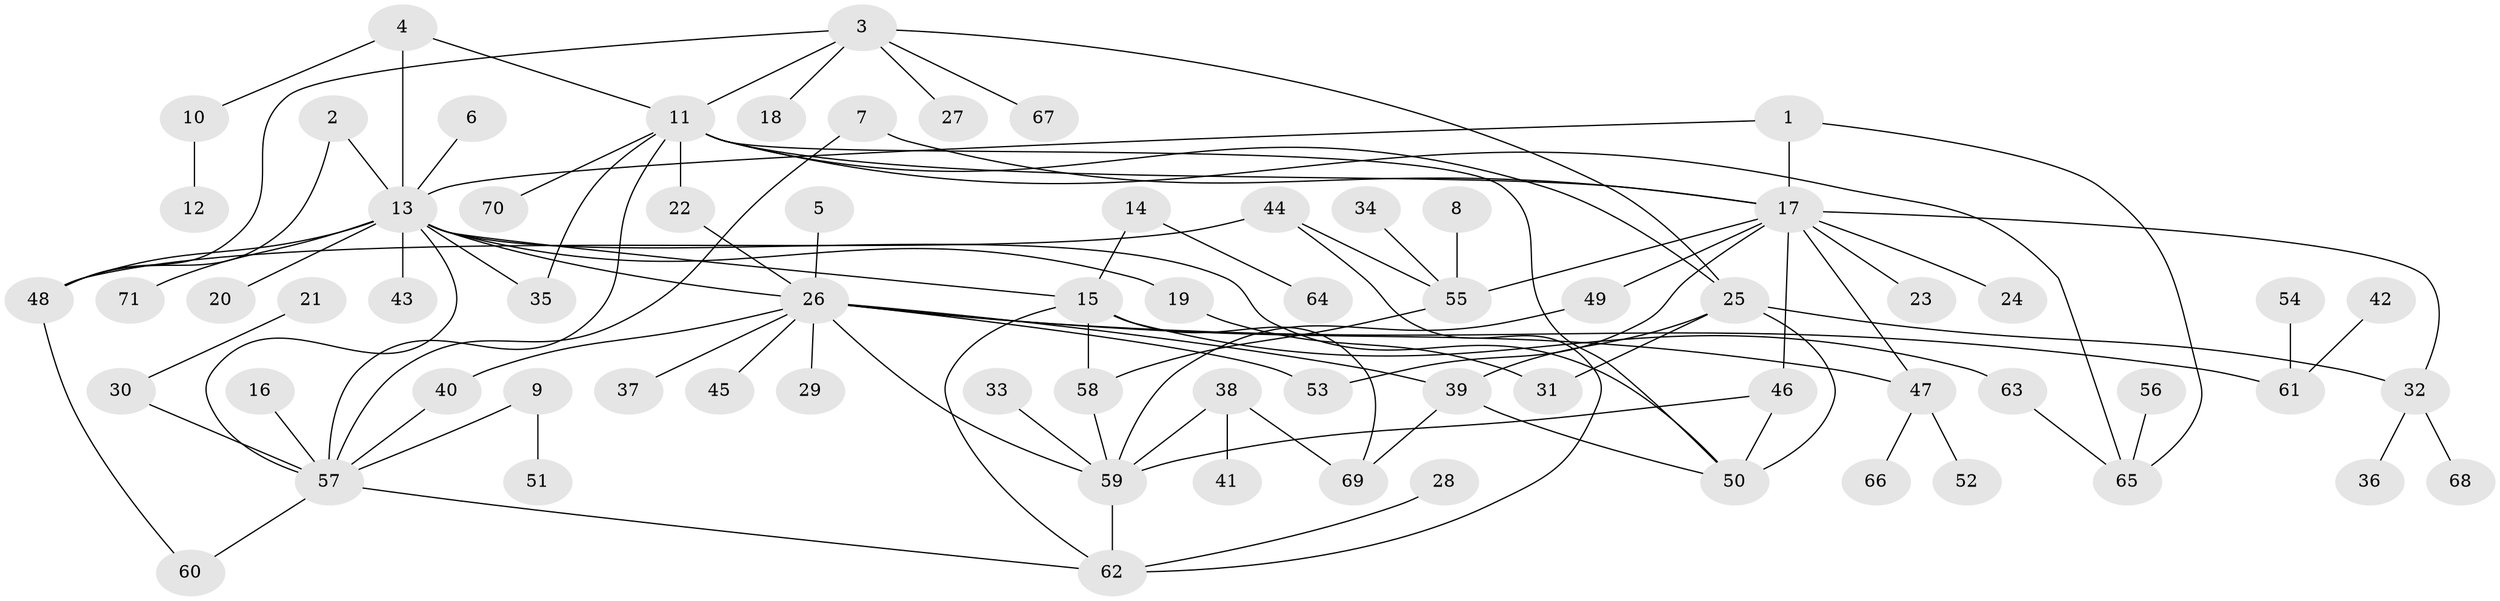 // original degree distribution, {17: 0.009900990099009901, 10: 0.009900990099009901, 4: 0.039603960396039604, 12: 0.019801980198019802, 7: 0.019801980198019802, 2: 0.24752475247524752, 5: 0.019801980198019802, 1: 0.4752475247524752, 3: 0.0891089108910891, 6: 0.04950495049504951, 14: 0.009900990099009901, 8: 0.009900990099009901}
// Generated by graph-tools (version 1.1) at 2025/36/03/04/25 23:36:50]
// undirected, 71 vertices, 101 edges
graph export_dot {
  node [color=gray90,style=filled];
  1;
  2;
  3;
  4;
  5;
  6;
  7;
  8;
  9;
  10;
  11;
  12;
  13;
  14;
  15;
  16;
  17;
  18;
  19;
  20;
  21;
  22;
  23;
  24;
  25;
  26;
  27;
  28;
  29;
  30;
  31;
  32;
  33;
  34;
  35;
  36;
  37;
  38;
  39;
  40;
  41;
  42;
  43;
  44;
  45;
  46;
  47;
  48;
  49;
  50;
  51;
  52;
  53;
  54;
  55;
  56;
  57;
  58;
  59;
  60;
  61;
  62;
  63;
  64;
  65;
  66;
  67;
  68;
  69;
  70;
  71;
  1 -- 13 [weight=1.0];
  1 -- 17 [weight=1.0];
  1 -- 65 [weight=1.0];
  2 -- 13 [weight=1.0];
  2 -- 48 [weight=1.0];
  3 -- 11 [weight=1.0];
  3 -- 18 [weight=1.0];
  3 -- 25 [weight=1.0];
  3 -- 27 [weight=1.0];
  3 -- 48 [weight=1.0];
  3 -- 67 [weight=1.0];
  4 -- 10 [weight=1.0];
  4 -- 11 [weight=1.0];
  4 -- 13 [weight=1.0];
  5 -- 26 [weight=1.0];
  6 -- 13 [weight=1.0];
  7 -- 17 [weight=1.0];
  7 -- 57 [weight=1.0];
  8 -- 55 [weight=1.0];
  9 -- 51 [weight=1.0];
  9 -- 57 [weight=1.0];
  10 -- 12 [weight=1.0];
  11 -- 17 [weight=1.0];
  11 -- 22 [weight=1.0];
  11 -- 25 [weight=1.0];
  11 -- 35 [weight=1.0];
  11 -- 50 [weight=1.0];
  11 -- 57 [weight=1.0];
  11 -- 65 [weight=1.0];
  11 -- 70 [weight=1.0];
  13 -- 15 [weight=1.0];
  13 -- 19 [weight=1.0];
  13 -- 20 [weight=1.0];
  13 -- 26 [weight=1.0];
  13 -- 35 [weight=1.0];
  13 -- 43 [weight=1.0];
  13 -- 48 [weight=1.0];
  13 -- 50 [weight=1.0];
  13 -- 57 [weight=1.0];
  13 -- 71 [weight=1.0];
  14 -- 15 [weight=1.0];
  14 -- 64 [weight=1.0];
  15 -- 58 [weight=1.0];
  15 -- 62 [weight=1.0];
  15 -- 63 [weight=1.0];
  15 -- 69 [weight=1.0];
  16 -- 57 [weight=1.0];
  17 -- 23 [weight=1.0];
  17 -- 24 [weight=1.0];
  17 -- 32 [weight=1.0];
  17 -- 46 [weight=1.0];
  17 -- 47 [weight=1.0];
  17 -- 49 [weight=1.0];
  17 -- 53 [weight=1.0];
  17 -- 55 [weight=1.0];
  19 -- 31 [weight=1.0];
  21 -- 30 [weight=1.0];
  22 -- 26 [weight=1.0];
  25 -- 31 [weight=1.0];
  25 -- 32 [weight=1.0];
  25 -- 39 [weight=1.0];
  25 -- 50 [weight=1.0];
  26 -- 29 [weight=1.0];
  26 -- 37 [weight=1.0];
  26 -- 39 [weight=1.0];
  26 -- 40 [weight=1.0];
  26 -- 45 [weight=1.0];
  26 -- 47 [weight=1.0];
  26 -- 53 [weight=1.0];
  26 -- 59 [weight=1.0];
  26 -- 61 [weight=1.0];
  28 -- 62 [weight=1.0];
  30 -- 57 [weight=1.0];
  32 -- 36 [weight=1.0];
  32 -- 68 [weight=1.0];
  33 -- 59 [weight=1.0];
  34 -- 55 [weight=1.0];
  38 -- 41 [weight=1.0];
  38 -- 59 [weight=1.0];
  38 -- 69 [weight=1.0];
  39 -- 50 [weight=1.0];
  39 -- 69 [weight=1.0];
  40 -- 57 [weight=1.0];
  42 -- 61 [weight=1.0];
  44 -- 48 [weight=1.0];
  44 -- 55 [weight=1.0];
  44 -- 62 [weight=1.0];
  46 -- 50 [weight=1.0];
  46 -- 59 [weight=1.0];
  47 -- 52 [weight=1.0];
  47 -- 66 [weight=1.0];
  48 -- 60 [weight=1.0];
  49 -- 59 [weight=1.0];
  54 -- 61 [weight=1.0];
  55 -- 58 [weight=1.0];
  56 -- 65 [weight=1.0];
  57 -- 60 [weight=1.0];
  57 -- 62 [weight=1.0];
  58 -- 59 [weight=1.0];
  59 -- 62 [weight=1.0];
  63 -- 65 [weight=1.0];
}
